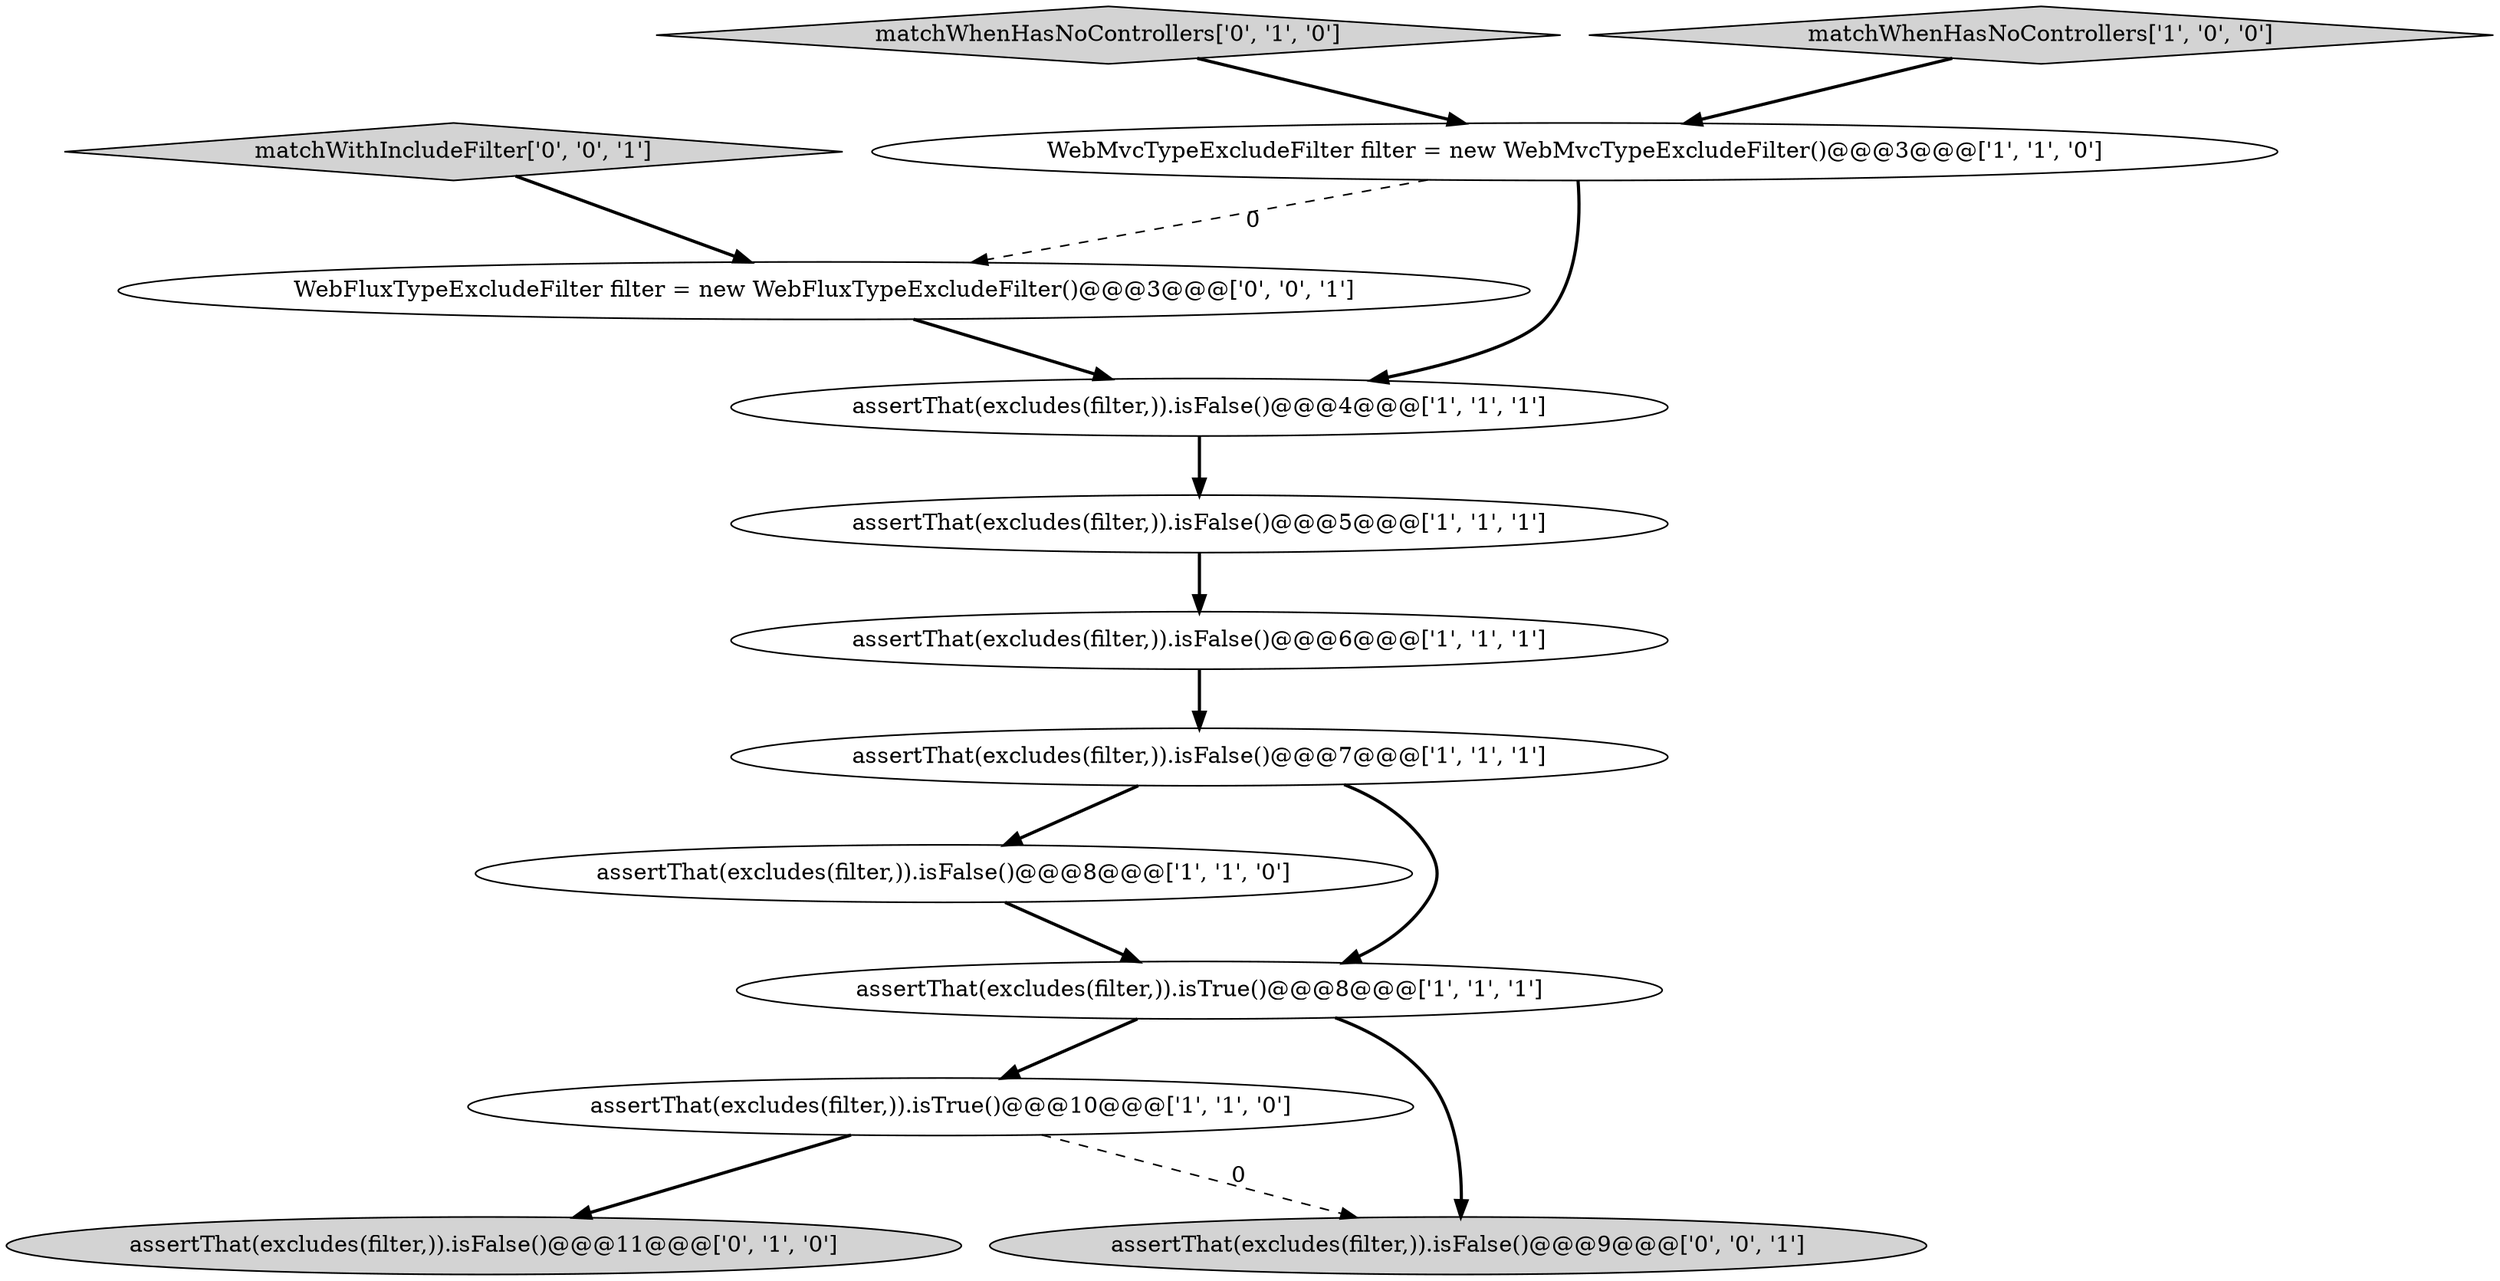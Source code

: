 digraph {
11 [style = filled, label = "matchWithIncludeFilter['0', '0', '1']", fillcolor = lightgray, shape = diamond image = "AAA0AAABBB3BBB"];
9 [style = filled, label = "matchWhenHasNoControllers['0', '1', '0']", fillcolor = lightgray, shape = diamond image = "AAA0AAABBB2BBB"];
5 [style = filled, label = "assertThat(excludes(filter,)).isFalse()@@@8@@@['1', '1', '0']", fillcolor = white, shape = ellipse image = "AAA0AAABBB1BBB"];
8 [style = filled, label = "WebMvcTypeExcludeFilter filter = new WebMvcTypeExcludeFilter()@@@3@@@['1', '1', '0']", fillcolor = white, shape = ellipse image = "AAA0AAABBB1BBB"];
2 [style = filled, label = "assertThat(excludes(filter,)).isTrue()@@@10@@@['1', '1', '0']", fillcolor = white, shape = ellipse image = "AAA0AAABBB1BBB"];
1 [style = filled, label = "assertThat(excludes(filter,)).isFalse()@@@6@@@['1', '1', '1']", fillcolor = white, shape = ellipse image = "AAA0AAABBB1BBB"];
0 [style = filled, label = "assertThat(excludes(filter,)).isTrue()@@@8@@@['1', '1', '1']", fillcolor = white, shape = ellipse image = "AAA0AAABBB1BBB"];
10 [style = filled, label = "assertThat(excludes(filter,)).isFalse()@@@11@@@['0', '1', '0']", fillcolor = lightgray, shape = ellipse image = "AAA1AAABBB2BBB"];
3 [style = filled, label = "assertThat(excludes(filter,)).isFalse()@@@4@@@['1', '1', '1']", fillcolor = white, shape = ellipse image = "AAA0AAABBB1BBB"];
13 [style = filled, label = "WebFluxTypeExcludeFilter filter = new WebFluxTypeExcludeFilter()@@@3@@@['0', '0', '1']", fillcolor = white, shape = ellipse image = "AAA0AAABBB3BBB"];
4 [style = filled, label = "assertThat(excludes(filter,)).isFalse()@@@7@@@['1', '1', '1']", fillcolor = white, shape = ellipse image = "AAA0AAABBB1BBB"];
12 [style = filled, label = "assertThat(excludes(filter,)).isFalse()@@@9@@@['0', '0', '1']", fillcolor = lightgray, shape = ellipse image = "AAA0AAABBB3BBB"];
7 [style = filled, label = "assertThat(excludes(filter,)).isFalse()@@@5@@@['1', '1', '1']", fillcolor = white, shape = ellipse image = "AAA0AAABBB1BBB"];
6 [style = filled, label = "matchWhenHasNoControllers['1', '0', '0']", fillcolor = lightgray, shape = diamond image = "AAA0AAABBB1BBB"];
13->3 [style = bold, label=""];
4->5 [style = bold, label=""];
8->13 [style = dashed, label="0"];
5->0 [style = bold, label=""];
7->1 [style = bold, label=""];
0->2 [style = bold, label=""];
9->8 [style = bold, label=""];
0->12 [style = bold, label=""];
2->10 [style = bold, label=""];
3->7 [style = bold, label=""];
6->8 [style = bold, label=""];
11->13 [style = bold, label=""];
4->0 [style = bold, label=""];
8->3 [style = bold, label=""];
2->12 [style = dashed, label="0"];
1->4 [style = bold, label=""];
}
